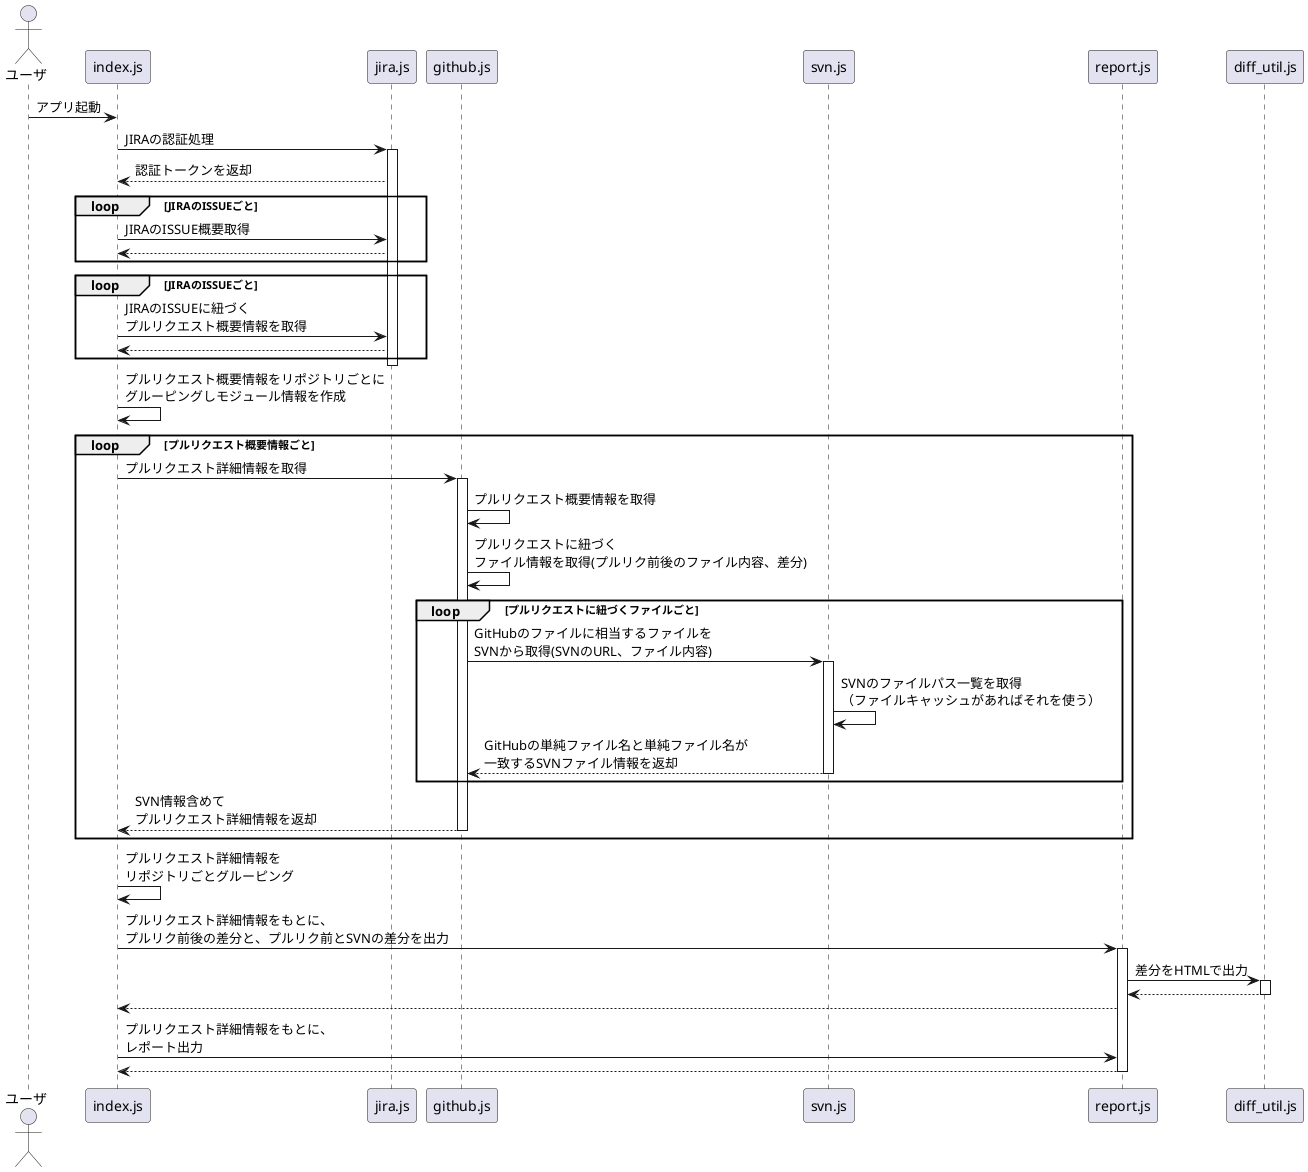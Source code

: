 @startuml
actor ユーザ
ユーザ -> index.js : アプリ起動
index.js -> jira.js : JIRAの認証処理
activate jira.js
  index.js <-- jira.js : 認証トークンを返却

  loop JIRAのISSUEごと
  index.js -> jira.js : JIRAのISSUE概要取得
  index.js <-- jira.js
  end


  loop JIRAのISSUEごと
  index.js -> jira.js : JIRAのISSUEに紐づく\nプルリクエスト概要情報を取得
  index.js <-- jira.js
  end
deactivate jira.js

index.js -> index.js : プルリクエスト概要情報をリポジトリごとに\nグルーピングしモジュール情報を作成


loop プルリクエスト概要情報ごと
index.js -> github.js : プルリクエスト詳細情報を取得
activate github.js
  github.js -> github.js : プルリクエスト概要情報を取得
  github.js -> github.js : プルリクエストに紐づく\nファイル情報を取得(プルリク前後のファイル内容、差分)

  loop プルリクエストに紐づくファイルごと
  github.js -> svn.js : GitHubのファイルに相当するファイルを\nSVNから取得(SVNのURL、ファイル内容)
  activate svn.js
    svn.js -> svn.js : SVNのファイルパス一覧を取得\n（ファイルキャッシュがあればそれを使う）
    github.js <-- svn.js : GitHubの単純ファイル名と単純ファイル名が\n一致するSVNファイル情報を返却
  deactivate svn.js
  end

  index.js <-- github.js : SVN情報含めて\nプルリクエスト詳細情報を返却
deactivate github.js
end

index.js -> index.js : プルリクエスト詳細情報を\nリポジトリごとグルーピング
index.js -> report.js : プルリクエスト詳細情報をもとに、\nプルリク前後の差分と、プルリク前とSVNの差分を出力
activate report.js
  report.js -> diff_util.js : 差分をHTMLで出力
  activate diff_util.js
    report.js <-- diff_util.js
  deactivate diff_util.js
  index.js <-- report.js

  index.js -> report.js : プルリクエスト詳細情報をもとに、\nレポート出力
  index.js <-- report.js
deactivate report.js
@enduml
